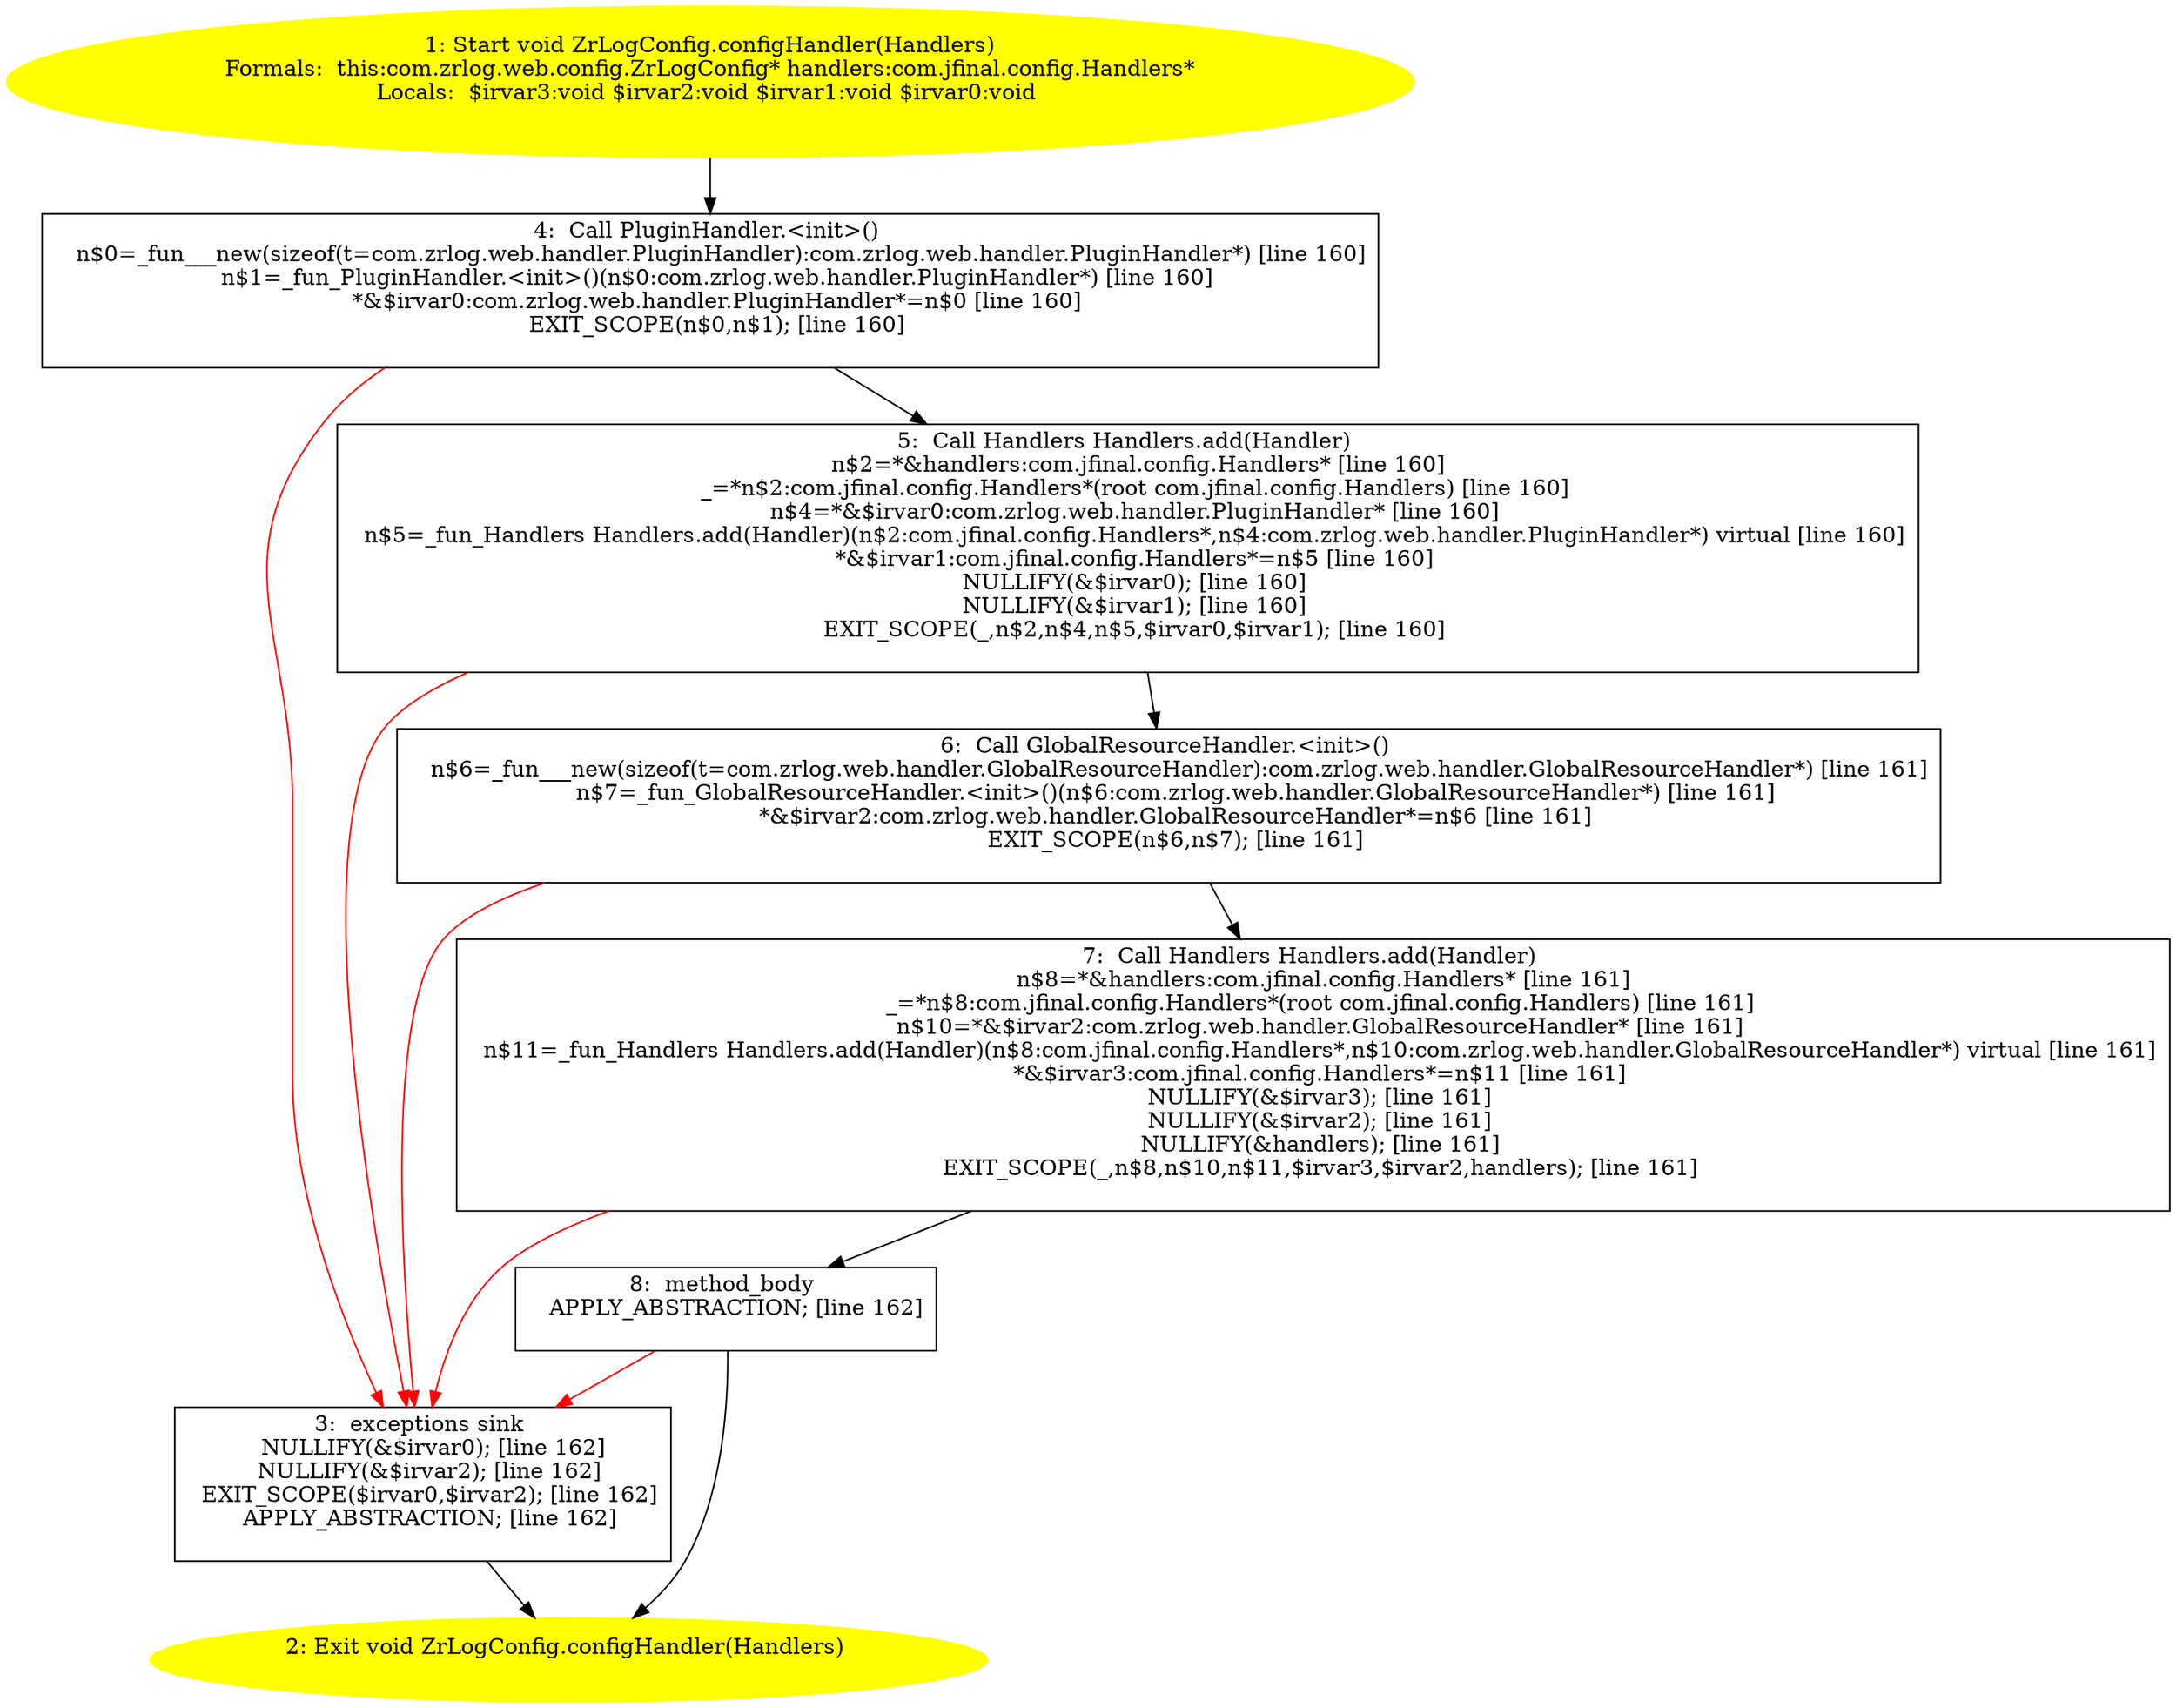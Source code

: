 /* @generated */
digraph cfg {
"com.zrlog.web.config.ZrLogConfig.configHandler(com.jfinal.config.Handlers):void.c0004115ac1a33b3929eccb8ddfb131f_1" [label="1: Start void ZrLogConfig.configHandler(Handlers)\nFormals:  this:com.zrlog.web.config.ZrLogConfig* handlers:com.jfinal.config.Handlers*\nLocals:  $irvar3:void $irvar2:void $irvar1:void $irvar0:void \n  " color=yellow style=filled]
	

	 "com.zrlog.web.config.ZrLogConfig.configHandler(com.jfinal.config.Handlers):void.c0004115ac1a33b3929eccb8ddfb131f_1" -> "com.zrlog.web.config.ZrLogConfig.configHandler(com.jfinal.config.Handlers):void.c0004115ac1a33b3929eccb8ddfb131f_4" ;
"com.zrlog.web.config.ZrLogConfig.configHandler(com.jfinal.config.Handlers):void.c0004115ac1a33b3929eccb8ddfb131f_2" [label="2: Exit void ZrLogConfig.configHandler(Handlers) \n  " color=yellow style=filled]
	

"com.zrlog.web.config.ZrLogConfig.configHandler(com.jfinal.config.Handlers):void.c0004115ac1a33b3929eccb8ddfb131f_3" [label="3:  exceptions sink \n   NULLIFY(&$irvar0); [line 162]\n  NULLIFY(&$irvar2); [line 162]\n  EXIT_SCOPE($irvar0,$irvar2); [line 162]\n  APPLY_ABSTRACTION; [line 162]\n " shape="box"]
	

	 "com.zrlog.web.config.ZrLogConfig.configHandler(com.jfinal.config.Handlers):void.c0004115ac1a33b3929eccb8ddfb131f_3" -> "com.zrlog.web.config.ZrLogConfig.configHandler(com.jfinal.config.Handlers):void.c0004115ac1a33b3929eccb8ddfb131f_2" ;
"com.zrlog.web.config.ZrLogConfig.configHandler(com.jfinal.config.Handlers):void.c0004115ac1a33b3929eccb8ddfb131f_4" [label="4:  Call PluginHandler.<init>() \n   n$0=_fun___new(sizeof(t=com.zrlog.web.handler.PluginHandler):com.zrlog.web.handler.PluginHandler*) [line 160]\n  n$1=_fun_PluginHandler.<init>()(n$0:com.zrlog.web.handler.PluginHandler*) [line 160]\n  *&$irvar0:com.zrlog.web.handler.PluginHandler*=n$0 [line 160]\n  EXIT_SCOPE(n$0,n$1); [line 160]\n " shape="box"]
	

	 "com.zrlog.web.config.ZrLogConfig.configHandler(com.jfinal.config.Handlers):void.c0004115ac1a33b3929eccb8ddfb131f_4" -> "com.zrlog.web.config.ZrLogConfig.configHandler(com.jfinal.config.Handlers):void.c0004115ac1a33b3929eccb8ddfb131f_5" ;
	 "com.zrlog.web.config.ZrLogConfig.configHandler(com.jfinal.config.Handlers):void.c0004115ac1a33b3929eccb8ddfb131f_4" -> "com.zrlog.web.config.ZrLogConfig.configHandler(com.jfinal.config.Handlers):void.c0004115ac1a33b3929eccb8ddfb131f_3" [color="red" ];
"com.zrlog.web.config.ZrLogConfig.configHandler(com.jfinal.config.Handlers):void.c0004115ac1a33b3929eccb8ddfb131f_5" [label="5:  Call Handlers Handlers.add(Handler) \n   n$2=*&handlers:com.jfinal.config.Handlers* [line 160]\n  _=*n$2:com.jfinal.config.Handlers*(root com.jfinal.config.Handlers) [line 160]\n  n$4=*&$irvar0:com.zrlog.web.handler.PluginHandler* [line 160]\n  n$5=_fun_Handlers Handlers.add(Handler)(n$2:com.jfinal.config.Handlers*,n$4:com.zrlog.web.handler.PluginHandler*) virtual [line 160]\n  *&$irvar1:com.jfinal.config.Handlers*=n$5 [line 160]\n  NULLIFY(&$irvar0); [line 160]\n  NULLIFY(&$irvar1); [line 160]\n  EXIT_SCOPE(_,n$2,n$4,n$5,$irvar0,$irvar1); [line 160]\n " shape="box"]
	

	 "com.zrlog.web.config.ZrLogConfig.configHandler(com.jfinal.config.Handlers):void.c0004115ac1a33b3929eccb8ddfb131f_5" -> "com.zrlog.web.config.ZrLogConfig.configHandler(com.jfinal.config.Handlers):void.c0004115ac1a33b3929eccb8ddfb131f_6" ;
	 "com.zrlog.web.config.ZrLogConfig.configHandler(com.jfinal.config.Handlers):void.c0004115ac1a33b3929eccb8ddfb131f_5" -> "com.zrlog.web.config.ZrLogConfig.configHandler(com.jfinal.config.Handlers):void.c0004115ac1a33b3929eccb8ddfb131f_3" [color="red" ];
"com.zrlog.web.config.ZrLogConfig.configHandler(com.jfinal.config.Handlers):void.c0004115ac1a33b3929eccb8ddfb131f_6" [label="6:  Call GlobalResourceHandler.<init>() \n   n$6=_fun___new(sizeof(t=com.zrlog.web.handler.GlobalResourceHandler):com.zrlog.web.handler.GlobalResourceHandler*) [line 161]\n  n$7=_fun_GlobalResourceHandler.<init>()(n$6:com.zrlog.web.handler.GlobalResourceHandler*) [line 161]\n  *&$irvar2:com.zrlog.web.handler.GlobalResourceHandler*=n$6 [line 161]\n  EXIT_SCOPE(n$6,n$7); [line 161]\n " shape="box"]
	

	 "com.zrlog.web.config.ZrLogConfig.configHandler(com.jfinal.config.Handlers):void.c0004115ac1a33b3929eccb8ddfb131f_6" -> "com.zrlog.web.config.ZrLogConfig.configHandler(com.jfinal.config.Handlers):void.c0004115ac1a33b3929eccb8ddfb131f_7" ;
	 "com.zrlog.web.config.ZrLogConfig.configHandler(com.jfinal.config.Handlers):void.c0004115ac1a33b3929eccb8ddfb131f_6" -> "com.zrlog.web.config.ZrLogConfig.configHandler(com.jfinal.config.Handlers):void.c0004115ac1a33b3929eccb8ddfb131f_3" [color="red" ];
"com.zrlog.web.config.ZrLogConfig.configHandler(com.jfinal.config.Handlers):void.c0004115ac1a33b3929eccb8ddfb131f_7" [label="7:  Call Handlers Handlers.add(Handler) \n   n$8=*&handlers:com.jfinal.config.Handlers* [line 161]\n  _=*n$8:com.jfinal.config.Handlers*(root com.jfinal.config.Handlers) [line 161]\n  n$10=*&$irvar2:com.zrlog.web.handler.GlobalResourceHandler* [line 161]\n  n$11=_fun_Handlers Handlers.add(Handler)(n$8:com.jfinal.config.Handlers*,n$10:com.zrlog.web.handler.GlobalResourceHandler*) virtual [line 161]\n  *&$irvar3:com.jfinal.config.Handlers*=n$11 [line 161]\n  NULLIFY(&$irvar3); [line 161]\n  NULLIFY(&$irvar2); [line 161]\n  NULLIFY(&handlers); [line 161]\n  EXIT_SCOPE(_,n$8,n$10,n$11,$irvar3,$irvar2,handlers); [line 161]\n " shape="box"]
	

	 "com.zrlog.web.config.ZrLogConfig.configHandler(com.jfinal.config.Handlers):void.c0004115ac1a33b3929eccb8ddfb131f_7" -> "com.zrlog.web.config.ZrLogConfig.configHandler(com.jfinal.config.Handlers):void.c0004115ac1a33b3929eccb8ddfb131f_8" ;
	 "com.zrlog.web.config.ZrLogConfig.configHandler(com.jfinal.config.Handlers):void.c0004115ac1a33b3929eccb8ddfb131f_7" -> "com.zrlog.web.config.ZrLogConfig.configHandler(com.jfinal.config.Handlers):void.c0004115ac1a33b3929eccb8ddfb131f_3" [color="red" ];
"com.zrlog.web.config.ZrLogConfig.configHandler(com.jfinal.config.Handlers):void.c0004115ac1a33b3929eccb8ddfb131f_8" [label="8:  method_body \n   APPLY_ABSTRACTION; [line 162]\n " shape="box"]
	

	 "com.zrlog.web.config.ZrLogConfig.configHandler(com.jfinal.config.Handlers):void.c0004115ac1a33b3929eccb8ddfb131f_8" -> "com.zrlog.web.config.ZrLogConfig.configHandler(com.jfinal.config.Handlers):void.c0004115ac1a33b3929eccb8ddfb131f_2" ;
	 "com.zrlog.web.config.ZrLogConfig.configHandler(com.jfinal.config.Handlers):void.c0004115ac1a33b3929eccb8ddfb131f_8" -> "com.zrlog.web.config.ZrLogConfig.configHandler(com.jfinal.config.Handlers):void.c0004115ac1a33b3929eccb8ddfb131f_3" [color="red" ];
}
